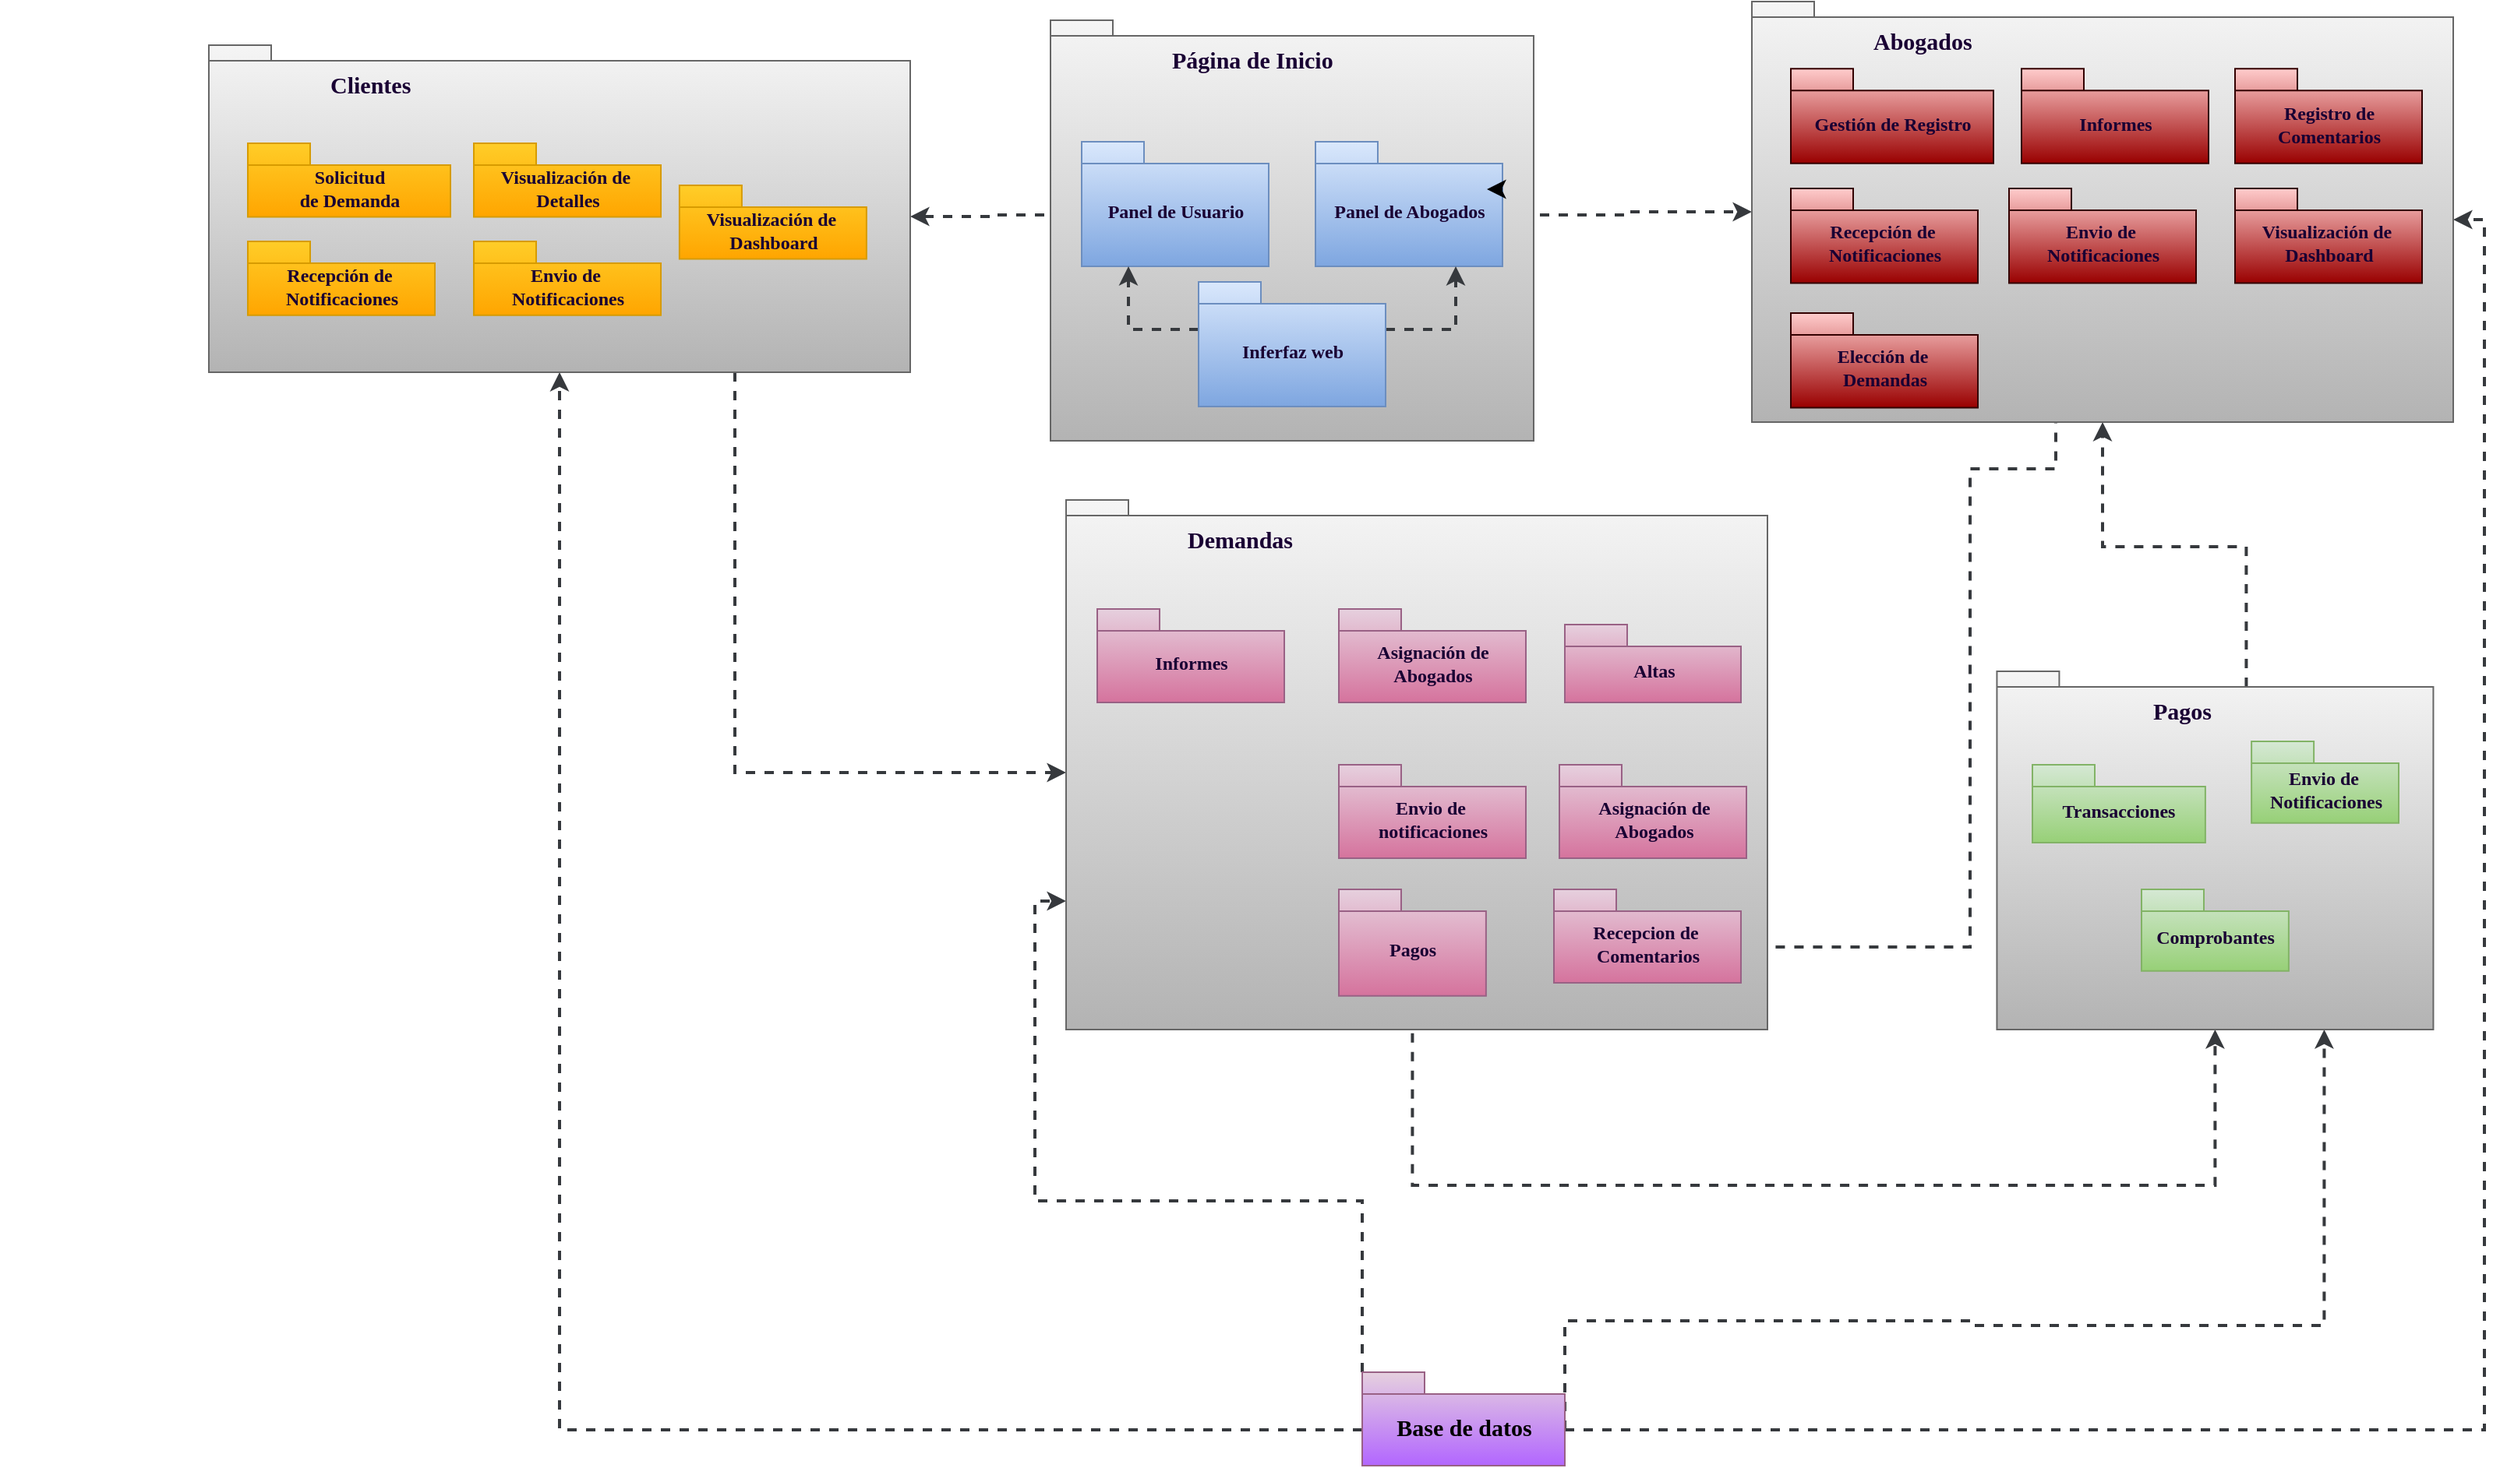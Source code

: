 <mxfile version="16.5.1" type="device"><diagram id="i_NAckY1iGPkZLfU9Uhe" name="Página-1"><mxGraphModel dx="2551" dy="1090" grid="1" gridSize="10" guides="1" tooltips="1" connect="1" arrows="1" fold="1" page="1" pageScale="1" pageWidth="827" pageHeight="1169" math="0" shadow="0"><root><mxCell id="0"/><mxCell id="1" parent="0"/><mxCell id="bOCl2B-cSvr-NbvfU6P8-126" style="edgeStyle=orthogonalEdgeStyle;rounded=0;orthogonalLoop=1;jettySize=auto;html=1;exitX=0;exitY=0;exitDx=0;exitDy=0;exitPerimeter=0;entryX=0;entryY=0;entryDx=0;entryDy=257.5;entryPerimeter=0;dashed=1;strokeWidth=2;fillColor=#cce5ff;strokeColor=#36393d;fontColor=#190033;fontFamily=Verdana;fontSize=12;" edge="1" parent="1" source="bOCl2B-cSvr-NbvfU6P8-55" target="bOCl2B-cSvr-NbvfU6P8-76"><mxGeometry relative="1" as="geometry"/></mxCell><mxCell id="bOCl2B-cSvr-NbvfU6P8-127" style="edgeStyle=orthogonalEdgeStyle;rounded=0;orthogonalLoop=1;jettySize=auto;html=1;exitX=0;exitY=0;exitDx=0;exitDy=37;exitPerimeter=0;entryX=0.5;entryY=1;entryDx=0;entryDy=0;entryPerimeter=0;dashed=1;strokeWidth=2;fillColor=#cce5ff;strokeColor=#36393d;fontColor=#190033;fontFamily=Verdana;fontSize=12;" edge="1" parent="1" source="bOCl2B-cSvr-NbvfU6P8-55" target="bOCl2B-cSvr-NbvfU6P8-93"><mxGeometry relative="1" as="geometry"/></mxCell><mxCell id="bOCl2B-cSvr-NbvfU6P8-128" style="edgeStyle=orthogonalEdgeStyle;rounded=0;orthogonalLoop=1;jettySize=auto;html=1;dashed=1;strokeWidth=2;entryX=0.75;entryY=1;entryDx=0;entryDy=0;entryPerimeter=0;exitX=0;exitY=0;exitDx=130;exitDy=37;exitPerimeter=0;fillColor=#cce5ff;strokeColor=#36393d;fontColor=#190033;fontFamily=Verdana;fontSize=12;" edge="1" parent="1" source="bOCl2B-cSvr-NbvfU6P8-55" target="bOCl2B-cSvr-NbvfU6P8-47"><mxGeometry relative="1" as="geometry"><mxPoint x="810" y="991.667" as="targetPoint"/><mxPoint x="465" y="950" as="sourcePoint"/><Array as="points"><mxPoint x="700" y="927"/><mxPoint x="700" y="930"/><mxPoint x="927" y="930"/></Array></mxGeometry></mxCell><mxCell id="bOCl2B-cSvr-NbvfU6P8-129" style="edgeStyle=orthogonalEdgeStyle;rounded=0;orthogonalLoop=1;jettySize=auto;html=1;exitX=0;exitY=0;exitDx=130;exitDy=37;exitPerimeter=0;dashed=1;strokeWidth=2;entryX=0;entryY=0;entryDx=450;entryDy=140;entryPerimeter=0;fillColor=#cce5ff;strokeColor=#36393d;fontColor=#190033;fontFamily=Verdana;fontSize=12;" edge="1" parent="1" source="bOCl2B-cSvr-NbvfU6P8-55" target="bOCl2B-cSvr-NbvfU6P8-22"><mxGeometry relative="1" as="geometry"><mxPoint x="1010" y="230" as="targetPoint"/></mxGeometry></mxCell><mxCell id="bOCl2B-cSvr-NbvfU6P8-55" value="Base de datos" style="shape=folder;fontStyle=1;spacingTop=10;tabWidth=40;tabHeight=14;tabPosition=left;html=1;fontSize=15;fontFamily=Verdana;fillColor=#e6d0de;gradientColor=#B266FF;strokeColor=#996185;" vertex="1" parent="1"><mxGeometry x="310" y="960" width="130" height="60" as="geometry"/></mxCell><mxCell id="bOCl2B-cSvr-NbvfU6P8-65" style="edgeStyle=orthogonalEdgeStyle;rounded=0;orthogonalLoop=1;jettySize=auto;html=1;dashed=1;strokeWidth=2;exitX=0;exitY=0;exitDx=120;exitDy=47;exitPerimeter=0;fillColor=#cce5ff;strokeColor=#36393d;fontColor=#190033;fontFamily=Verdana;fontSize=12;" edge="1" parent="1" source="bOCl2B-cSvr-NbvfU6P8-10" target="bOCl2B-cSvr-NbvfU6P8-22"><mxGeometry relative="1" as="geometry"/></mxCell><mxCell id="bOCl2B-cSvr-NbvfU6P8-84" value="" style="edgeStyle=orthogonalEdgeStyle;rounded=0;orthogonalLoop=1;jettySize=auto;html=1;dashed=1;strokeWidth=2;exitX=0.5;exitY=1;exitDx=0;exitDy=0;exitPerimeter=0;fillColor=#cce5ff;strokeColor=#36393d;fontColor=#190033;fontFamily=Verdana;fontSize=12;" edge="1" parent="1" source="bOCl2B-cSvr-NbvfU6P8-89" target="bOCl2B-cSvr-NbvfU6P8-47"><mxGeometry relative="1" as="geometry"><Array as="points"><mxPoint x="702" y="840"/><mxPoint x="207" y="840"/></Array></mxGeometry></mxCell><mxCell id="bOCl2B-cSvr-NbvfU6P8-116" style="edgeStyle=orthogonalEdgeStyle;rounded=0;orthogonalLoop=1;jettySize=auto;html=1;exitX=0.75;exitY=1;exitDx=0;exitDy=0;exitPerimeter=0;dashed=1;strokeWidth=2;entryX=0;entryY=0;entryDx=0;entryDy=175;entryPerimeter=0;fillColor=#cce5ff;strokeColor=#36393d;fontColor=#190033;fontFamily=Verdana;fontSize=12;" edge="1" parent="1" source="bOCl2B-cSvr-NbvfU6P8-93" target="bOCl2B-cSvr-NbvfU6P8-76"><mxGeometry relative="1" as="geometry"><mxPoint x="480" y="640" as="targetPoint"/></mxGeometry></mxCell><mxCell id="bOCl2B-cSvr-NbvfU6P8-117" style="edgeStyle=orthogonalEdgeStyle;rounded=0;orthogonalLoop=1;jettySize=auto;html=1;exitX=0;exitY=0;exitDx=160;exitDy=10;exitPerimeter=0;dashed=1;strokeWidth=2;fillColor=#cce5ff;strokeColor=#36393d;fontColor=#190033;fontFamily=Verdana;fontSize=12;" edge="1" parent="1" source="bOCl2B-cSvr-NbvfU6P8-47" target="bOCl2B-cSvr-NbvfU6P8-22"><mxGeometry relative="1" as="geometry"/></mxCell><mxCell id="bOCl2B-cSvr-NbvfU6P8-118" style="edgeStyle=orthogonalEdgeStyle;rounded=0;orthogonalLoop=1;jettySize=auto;html=1;exitX=0;exitY=0;exitDx=0;exitDy=47;exitPerimeter=0;entryX=0;entryY=0;entryDx=450;entryDy=110;entryPerimeter=0;dashed=1;strokeWidth=2;fillColor=#cce5ff;strokeColor=#36393d;fontColor=#190033;fontFamily=Verdana;fontSize=12;" edge="1" parent="1" source="bOCl2B-cSvr-NbvfU6P8-8" target="bOCl2B-cSvr-NbvfU6P8-93"><mxGeometry relative="1" as="geometry"/></mxCell><mxCell id="bOCl2B-cSvr-NbvfU6P8-125" style="edgeStyle=orthogonalEdgeStyle;rounded=0;orthogonalLoop=1;jettySize=auto;html=1;exitX=0.25;exitY=1;exitDx=0;exitDy=0;exitPerimeter=0;dashed=1;strokeWidth=2;entryX=0;entryY=0;entryDx=120;entryDy=37;entryPerimeter=0;fillColor=#cce5ff;strokeColor=#36393d;fontColor=#190033;fontFamily=Verdana;fontSize=12;" edge="1" parent="1" source="bOCl2B-cSvr-NbvfU6P8-32" target="bOCl2B-cSvr-NbvfU6P8-79"><mxGeometry relative="1" as="geometry"><mxPoint x="580" y="540" as="targetPoint"/><Array as="points"><mxPoint x="755" y="380"/><mxPoint x="700" y="380"/><mxPoint x="700" y="687"/></Array></mxGeometry></mxCell><mxCell id="bOCl2B-cSvr-NbvfU6P8-7" value="&lt;blockquote style=&quot;margin: 0px 0px 0px 40px; border: none; padding: 0px; font-size: 15px;&quot;&gt;&lt;blockquote style=&quot;margin: 0px 0px 0px 40px; border: none; padding: 0px; font-size: 15px;&quot;&gt;Página de Inicio&lt;/blockquote&gt;&lt;/blockquote&gt;" style="shape=folder;fontStyle=1;spacingTop=10;tabWidth=40;tabHeight=10;tabPosition=left;html=1;labelPosition=left;verticalLabelPosition=middle;align=right;verticalAlign=top;textDirection=rtl;horizontal=1;container=0;fillColor=#f5f5f5;gradientColor=#b3b3b3;strokeColor=#666666;fontColor=#190033;fontFamily=Verdana;fontSize=15;" vertex="1" parent="1"><mxGeometry x="110" y="92" width="310" height="270" as="geometry"/></mxCell><mxCell id="bOCl2B-cSvr-NbvfU6P8-8" value="Panel de Usuario" style="shape=folder;fontStyle=1;spacingTop=10;tabWidth=40;tabHeight=14;tabPosition=left;html=1;fillColor=#dae8fc;strokeColor=#6c8ebf;container=0;gradientColor=#7ea6e0;fontColor=#190033;fontFamily=Verdana;fontSize=12;" vertex="1" parent="1"><mxGeometry x="130" y="170" width="120" height="80" as="geometry"/></mxCell><mxCell id="bOCl2B-cSvr-NbvfU6P8-10" value="Panel de Abogados" style="shape=folder;fontStyle=1;spacingTop=10;tabWidth=40;tabHeight=14;tabPosition=left;html=1;fillColor=#dae8fc;strokeColor=#6c8ebf;container=0;gradientColor=#7ea6e0;fontColor=#190033;fontFamily=Verdana;fontSize=12;" vertex="1" parent="1"><mxGeometry x="280" y="170" width="120" height="80" as="geometry"/></mxCell><mxCell id="bOCl2B-cSvr-NbvfU6P8-122" style="edgeStyle=orthogonalEdgeStyle;rounded=0;orthogonalLoop=1;jettySize=auto;html=1;exitX=0;exitY=0;exitDx=0;exitDy=30.5;exitPerimeter=0;dashed=1;strokeWidth=2;entryX=0.25;entryY=1;entryDx=0;entryDy=0;entryPerimeter=0;fillColor=#cce5ff;strokeColor=#36393d;fontColor=#190033;fontFamily=Verdana;fontSize=12;" edge="1" parent="1" source="bOCl2B-cSvr-NbvfU6P8-12" target="bOCl2B-cSvr-NbvfU6P8-8"><mxGeometry relative="1" as="geometry"><mxPoint x="230" y="240" as="targetPoint"/></mxGeometry></mxCell><mxCell id="bOCl2B-cSvr-NbvfU6P8-124" style="edgeStyle=orthogonalEdgeStyle;rounded=0;orthogonalLoop=1;jettySize=auto;html=1;exitX=0;exitY=0;exitDx=120;exitDy=30.5;exitPerimeter=0;dashed=1;strokeWidth=2;entryX=0.75;entryY=1;entryDx=0;entryDy=0;entryPerimeter=0;fillColor=#cce5ff;strokeColor=#36393d;fontColor=#190033;fontFamily=Verdana;fontSize=12;" edge="1" parent="1" source="bOCl2B-cSvr-NbvfU6P8-12" target="bOCl2B-cSvr-NbvfU6P8-10"><mxGeometry relative="1" as="geometry"/></mxCell><mxCell id="bOCl2B-cSvr-NbvfU6P8-12" value="Inferfaz web" style="shape=folder;fontStyle=1;spacingTop=10;tabWidth=40;tabHeight=14;tabPosition=left;html=1;fillColor=#dae8fc;strokeColor=#6c8ebf;container=0;gradientColor=#7ea6e0;fontColor=#190033;fontFamily=Verdana;fontSize=12;" vertex="1" parent="1"><mxGeometry x="205" y="260" width="120" height="80" as="geometry"/></mxCell><mxCell id="bOCl2B-cSvr-NbvfU6P8-130" style="edgeStyle=orthogonalEdgeStyle;rounded=0;orthogonalLoop=1;jettySize=auto;html=1;exitX=0;exitY=0;exitDx=120.0;exitDy=30.5;exitPerimeter=0;entryX=0.917;entryY=0.388;entryDx=0;entryDy=0;entryPerimeter=0;dashed=1;strokeWidth=2;fontColor=#190033;fontFamily=Verdana;fontSize=12;" edge="1" parent="1" source="bOCl2B-cSvr-NbvfU6P8-10" target="bOCl2B-cSvr-NbvfU6P8-10"><mxGeometry relative="1" as="geometry"/></mxCell><mxCell id="bOCl2B-cSvr-NbvfU6P8-22" value="&lt;blockquote style=&quot;margin: 0px 0px 0px 40px; border: none; padding: 0px; font-size: 15px;&quot;&gt;&lt;blockquote style=&quot;margin: 0px 0px 0px 40px; border: none; padding: 0px; font-size: 15px;&quot;&gt;Abogados&lt;/blockquote&gt;&lt;blockquote style=&quot;margin: 0px 0px 0px 40px; border: none; padding: 0px; font-size: 15px;&quot;&gt;&lt;br style=&quot;font-size: 15px;&quot;&gt;&lt;/blockquote&gt;&lt;/blockquote&gt;" style="shape=folder;fontStyle=1;spacingTop=10;tabWidth=40;tabHeight=10;tabPosition=left;html=1;labelPosition=left;verticalLabelPosition=middle;align=right;verticalAlign=top;textDirection=rtl;horizontal=1;container=1;fillColor=#f5f5f5;strokeColor=#666666;gradientColor=#b3b3b3;fontColor=#190033;fontFamily=Verdana;fontSize=15;" vertex="1" parent="1"><mxGeometry x="560" y="80" width="450" height="270" as="geometry"/></mxCell><mxCell id="bOCl2B-cSvr-NbvfU6P8-101" value="Elección de&amp;nbsp;&lt;br style=&quot;font-size: 12px;&quot;&gt;Demandas" style="shape=folder;fontStyle=1;spacingTop=10;tabWidth=40;tabHeight=14;tabPosition=left;html=1;fillColor=#FFCCCC;strokeColor=#330000;gradientColor=#990000;fontColor=#190033;fontFamily=Verdana;fontSize=12;" vertex="1" parent="bOCl2B-cSvr-NbvfU6P8-22"><mxGeometry x="25" y="200.004" width="120" height="60.779" as="geometry"/></mxCell><mxCell id="bOCl2B-cSvr-NbvfU6P8-24" value="Informes" style="shape=folder;fontStyle=1;spacingTop=10;tabWidth=40;tabHeight=14;tabPosition=left;html=1;fillColor=#FFCCCC;strokeColor=#330000;gradientColor=#990000;fontColor=#190033;fontFamily=Verdana;fontSize=12;" vertex="1" parent="bOCl2B-cSvr-NbvfU6P8-22"><mxGeometry x="173" y="43.114" width="120" height="60.779" as="geometry"/></mxCell><mxCell id="bOCl2B-cSvr-NbvfU6P8-23" value="Gestión de Registro" style="shape=folder;fontStyle=1;spacingTop=10;tabWidth=40;tabHeight=14;tabPosition=left;html=1;fillColor=#FFCCCC;strokeColor=#330000;gradientColor=#990000;fontColor=#190033;fontFamily=Verdana;fontSize=12;" vertex="1" parent="bOCl2B-cSvr-NbvfU6P8-22"><mxGeometry x="25" y="43.114" width="130" height="60.779" as="geometry"/></mxCell><mxCell id="bOCl2B-cSvr-NbvfU6P8-43" value="Registro de&lt;br style=&quot;font-size: 12px;&quot;&gt;Comentarios" style="shape=folder;fontStyle=1;spacingTop=10;tabWidth=40;tabHeight=14;tabPosition=left;html=1;fillColor=#FFCCCC;strokeColor=#330000;gradientColor=#990000;fontColor=#190033;fontFamily=Verdana;fontSize=12;" vertex="1" parent="bOCl2B-cSvr-NbvfU6P8-22"><mxGeometry x="310" y="43.114" width="120" height="60.779" as="geometry"/></mxCell><mxCell id="bOCl2B-cSvr-NbvfU6P8-32" value="Envio de&amp;nbsp;&lt;br style=&quot;font-size: 12px;&quot;&gt;Notificaciones" style="shape=folder;fontStyle=1;spacingTop=10;tabWidth=40;tabHeight=14;tabPosition=left;html=1;fillColor=#FFCCCC;strokeColor=#330000;gradientColor=#990000;fontColor=#190033;fontFamily=Verdana;fontSize=12;" vertex="1" parent="bOCl2B-cSvr-NbvfU6P8-22"><mxGeometry x="165" y="120.001" width="120" height="60.779" as="geometry"/></mxCell><mxCell id="bOCl2B-cSvr-NbvfU6P8-42" value="Visualización de&amp;nbsp;&lt;br style=&quot;font-size: 12px;&quot;&gt;Dashboard" style="shape=folder;fontStyle=1;spacingTop=10;tabWidth=40;tabHeight=14;tabPosition=left;html=1;fillColor=#FFCCCC;strokeColor=#330000;gradientColor=#990000;fontColor=#190033;fontFamily=Verdana;fontSize=12;" vertex="1" parent="bOCl2B-cSvr-NbvfU6P8-22"><mxGeometry x="310" y="120.001" width="120" height="60.779" as="geometry"/></mxCell><mxCell id="bOCl2B-cSvr-NbvfU6P8-31" value="Recepción de&amp;nbsp;&lt;br style=&quot;font-size: 12px;&quot;&gt;Notificaciones" style="shape=folder;fontStyle=1;spacingTop=10;tabWidth=40;tabHeight=14;tabPosition=left;html=1;fillColor=#FFCCCC;strokeColor=#330000;gradientColor=#990000;fontColor=#190033;fontFamily=Verdana;fontSize=12;" vertex="1" parent="bOCl2B-cSvr-NbvfU6P8-22"><mxGeometry x="25" y="119.999" width="120" height="60.779" as="geometry"/></mxCell><mxCell id="bOCl2B-cSvr-NbvfU6P8-47" value="&lt;blockquote style=&quot;margin: 0px 0px 0px 40px; border: none; padding: 0px; font-size: 15px;&quot;&gt;&lt;blockquote style=&quot;margin: 0px 0px 0px 40px; border: none; padding: 0px; font-size: 15px;&quot;&gt;Pagos&lt;span style=&quot;white-space: pre; font-size: 15px;&quot;&gt;&#9;&lt;/span&gt;&lt;/blockquote&gt;&lt;/blockquote&gt;" style="shape=folder;fontStyle=1;spacingTop=10;tabWidth=40;tabHeight=10;tabPosition=left;html=1;labelPosition=left;verticalLabelPosition=middle;align=right;verticalAlign=top;textDirection=rtl;horizontal=1;fillColor=#f5f5f5;gradientColor=#b3b3b3;strokeColor=#666666;fontColor=#190033;fontFamily=Verdana;fontSize=15;" vertex="1" parent="1"><mxGeometry x="717.22" y="510" width="280" height="230.0" as="geometry"/></mxCell><mxCell id="bOCl2B-cSvr-NbvfU6P8-48" value="Transacciones" style="shape=folder;fontStyle=1;spacingTop=10;tabWidth=40;tabHeight=14;tabPosition=left;html=1;fillColor=#d5e8d4;strokeColor=#82b366;gradientColor=#97d077;fontColor=#190033;fontFamily=Verdana;fontSize=12;" vertex="1" parent="1"><mxGeometry x="740" y="570" width="110.94" height="50" as="geometry"/></mxCell><mxCell id="bOCl2B-cSvr-NbvfU6P8-49" value="Envio de&amp;nbsp;&lt;br style=&quot;font-size: 12px;&quot;&gt;Notificaciones&lt;br style=&quot;font-size: 12px;&quot;&gt;" style="shape=folder;fontStyle=1;spacingTop=10;tabWidth=40;tabHeight=14;tabPosition=left;html=1;fillColor=#d5e8d4;strokeColor=#82b366;gradientColor=#97d077;fontColor=#190033;fontFamily=Verdana;fontSize=12;" vertex="1" parent="1"><mxGeometry x="880.56" y="555" width="94.44" height="52.42" as="geometry"/></mxCell><mxCell id="bOCl2B-cSvr-NbvfU6P8-88" value="Comprobantes" style="shape=folder;fontStyle=1;spacingTop=10;tabWidth=40;tabHeight=14;tabPosition=left;html=1;fillColor=#d5e8d4;strokeColor=#82b366;gradientColor=#97d077;fontColor=#190033;fontFamily=Verdana;fontSize=12;" vertex="1" parent="1"><mxGeometry x="810" y="650" width="94.44" height="52.42" as="geometry"/></mxCell><mxCell id="bOCl2B-cSvr-NbvfU6P8-76" value="&lt;blockquote style=&quot;margin: 0px 0px 0px 40px; border: none; padding: 0px; font-size: 15px;&quot;&gt;&lt;blockquote style=&quot;margin: 0px 0px 0px 40px; border: none; padding: 0px; font-size: 15px;&quot;&gt;Demandas&lt;/blockquote&gt;&lt;/blockquote&gt;" style="shape=folder;fontStyle=1;spacingTop=10;tabWidth=40;tabHeight=10;tabPosition=left;html=1;labelPosition=left;verticalLabelPosition=middle;align=right;verticalAlign=top;textDirection=rtl;horizontal=1;fillColor=#f5f5f5;gradientColor=#b3b3b3;strokeColor=#666666;fontColor=#190033;fontFamily=Verdana;fontSize=15;sketch=0;shadow=0;" vertex="1" parent="1"><mxGeometry x="120" y="400" width="450" height="340" as="geometry"/></mxCell><mxCell id="bOCl2B-cSvr-NbvfU6P8-78" value="Informes" style="shape=folder;fontStyle=1;spacingTop=10;tabWidth=40;tabHeight=14;tabPosition=left;html=1;fillColor=#e6d0de;strokeColor=#996185;gradientColor=#d5739d;fontColor=#190033;fontFamily=Verdana;fontSize=12;" vertex="1" parent="1"><mxGeometry x="140" y="470" width="120" height="60" as="geometry"/></mxCell><mxCell id="bOCl2B-cSvr-NbvfU6P8-79" value="Recepcion de&amp;nbsp;&lt;br style=&quot;font-size: 12px;&quot;&gt;Comentarios" style="shape=folder;fontStyle=1;spacingTop=10;tabWidth=40;tabHeight=14;tabPosition=left;html=1;fillColor=#e6d0de;strokeColor=#996185;gradientColor=#d5739d;fontColor=#190033;fontFamily=Verdana;fontSize=12;" vertex="1" parent="1"><mxGeometry x="433" y="650" width="120" height="60" as="geometry"/></mxCell><mxCell id="bOCl2B-cSvr-NbvfU6P8-80" value="Envio de&amp;nbsp;&lt;br style=&quot;font-size: 12px;&quot;&gt;notificaciones" style="shape=folder;fontStyle=1;spacingTop=10;tabWidth=40;tabHeight=14;tabPosition=left;html=1;fillColor=#e6d0de;strokeColor=#996185;gradientColor=#d5739d;fontColor=#190033;fontFamily=Verdana;fontSize=12;" vertex="1" parent="1"><mxGeometry x="295" y="570" width="120" height="60" as="geometry"/></mxCell><mxCell id="bOCl2B-cSvr-NbvfU6P8-81" value="Asignación de&lt;br style=&quot;font-size: 12px;&quot;&gt;Abogados" style="shape=folder;fontStyle=1;spacingTop=10;tabWidth=40;tabHeight=14;tabPosition=left;html=1;fillColor=#e6d0de;strokeColor=#996185;gradientColor=#d5739d;fontColor=#190033;fontFamily=Verdana;fontSize=12;" vertex="1" parent="1"><mxGeometry x="295" y="470" width="120" height="60" as="geometry"/></mxCell><mxCell id="bOCl2B-cSvr-NbvfU6P8-85" value="Altas" style="shape=folder;fontStyle=1;spacingTop=10;tabWidth=40;tabHeight=14;tabPosition=left;html=1;fillColor=#e6d0de;strokeColor=#996185;gradientColor=#d5739d;fontColor=#190033;fontFamily=Verdana;fontSize=12;" vertex="1" parent="1"><mxGeometry x="440" y="480" width="113" height="50" as="geometry"/></mxCell><mxCell id="bOCl2B-cSvr-NbvfU6P8-39" value="Asignación de&lt;br style=&quot;font-size: 12px;&quot;&gt;Abogados" style="shape=folder;fontStyle=1;spacingTop=10;tabWidth=40;tabHeight=14;tabPosition=left;html=1;fillColor=#e6d0de;strokeColor=#996185;gradientColor=#d5739d;fontColor=#190033;fontFamily=Verdana;fontSize=12;" vertex="1" parent="1"><mxGeometry x="436.5" y="570" width="120" height="60" as="geometry"/></mxCell><mxCell id="bOCl2B-cSvr-NbvfU6P8-89" value="Pagos" style="shape=folder;fontStyle=1;spacingTop=10;tabWidth=40;tabHeight=14;tabPosition=left;html=1;fillColor=#e6d0de;strokeColor=#996185;gradientColor=#d5739d;fontColor=#190033;fontFamily=Verdana;fontSize=12;" vertex="1" parent="1"><mxGeometry x="295" y="650" width="94.44" height="68.33" as="geometry"/></mxCell><mxCell id="bOCl2B-cSvr-NbvfU6P8-93" value="&lt;blockquote style=&quot;margin: 0px 0px 0px 40px; border: none; padding: 0px; font-size: 15px;&quot;&gt;&lt;blockquote style=&quot;margin: 0px 0px 0px 40px; border: none; padding: 0px; font-size: 15px;&quot;&gt;Clientes&lt;/blockquote&gt;&lt;/blockquote&gt;" style="shape=folder;fontStyle=1;spacingTop=10;tabWidth=40;tabHeight=10;tabPosition=left;html=1;labelPosition=left;verticalLabelPosition=middle;align=right;verticalAlign=top;textDirection=rtl;horizontal=1;container=0;fillColor=#f5f5f5;gradientColor=#b3b3b3;strokeColor=#666666;fontColor=#190033;fontFamily=Verdana;fontSize=15;" vertex="1" parent="1"><mxGeometry x="-430" y="108" width="450" height="210" as="geometry"/></mxCell><mxCell id="bOCl2B-cSvr-NbvfU6P8-94" value="Solicitud&lt;br style=&quot;font-size: 12px;&quot;&gt;de Demanda" style="shape=folder;fontStyle=1;spacingTop=10;tabWidth=40;tabHeight=14;tabPosition=left;html=1;fillColor=#ffcd28;strokeColor=#d79b00;gradientColor=#ffa500;fontColor=#190033;fontFamily=Verdana;fontSize=12;" vertex="1" parent="1"><mxGeometry x="-405" y="171.03" width="130" height="47.273" as="geometry"/></mxCell><mxCell id="bOCl2B-cSvr-NbvfU6P8-95" value="Visualización de&amp;nbsp;&lt;br style=&quot;font-size: 12px;&quot;&gt;Detalles" style="shape=folder;fontStyle=1;spacingTop=10;tabWidth=40;tabHeight=14;tabPosition=left;html=1;fillColor=#ffcd28;strokeColor=#d79b00;gradientColor=#ffa500;fontColor=#190033;fontFamily=Verdana;fontSize=12;" vertex="1" parent="1"><mxGeometry x="-260" y="171.03" width="120" height="47.273" as="geometry"/></mxCell><mxCell id="bOCl2B-cSvr-NbvfU6P8-96" value="Recepción de&amp;nbsp;&lt;br style=&quot;font-size: 12px;&quot;&gt;Notificaciones" style="shape=folder;fontStyle=1;spacingTop=10;tabWidth=40;tabHeight=14;tabPosition=left;html=1;fillColor=#ffcd28;strokeColor=#d79b00;gradientColor=#ffa500;fontColor=#190033;fontFamily=Verdana;fontSize=12;" vertex="1" parent="1"><mxGeometry x="-405" y="234.061" width="120" height="47.273" as="geometry"/></mxCell><mxCell id="bOCl2B-cSvr-NbvfU6P8-97" value="Envio de&amp;nbsp;&lt;br style=&quot;font-size: 12px;&quot;&gt;Notificaciones" style="shape=folder;fontStyle=1;spacingTop=10;tabWidth=40;tabHeight=14;tabPosition=left;html=1;fillColor=#ffcd28;strokeColor=#d79b00;gradientColor=#ffa500;fontColor=#190033;fontFamily=Verdana;fontSize=12;" vertex="1" parent="1"><mxGeometry x="-260" y="234.061" width="120" height="47.273" as="geometry"/></mxCell><mxCell id="bOCl2B-cSvr-NbvfU6P8-98" value="Visualización de&amp;nbsp;&lt;br style=&quot;font-size: 12px;&quot;&gt;Dashboard" style="shape=folder;fontStyle=1;spacingTop=10;tabWidth=40;tabHeight=14;tabPosition=left;html=1;fillColor=#ffcd28;strokeColor=#d79b00;gradientColor=#ffa500;fontColor=#190033;fontFamily=Verdana;fontSize=12;" vertex="1" parent="1"><mxGeometry x="-128.06" y="198.001" width="120" height="47.273" as="geometry"/></mxCell></root></mxGraphModel></diagram></mxfile>